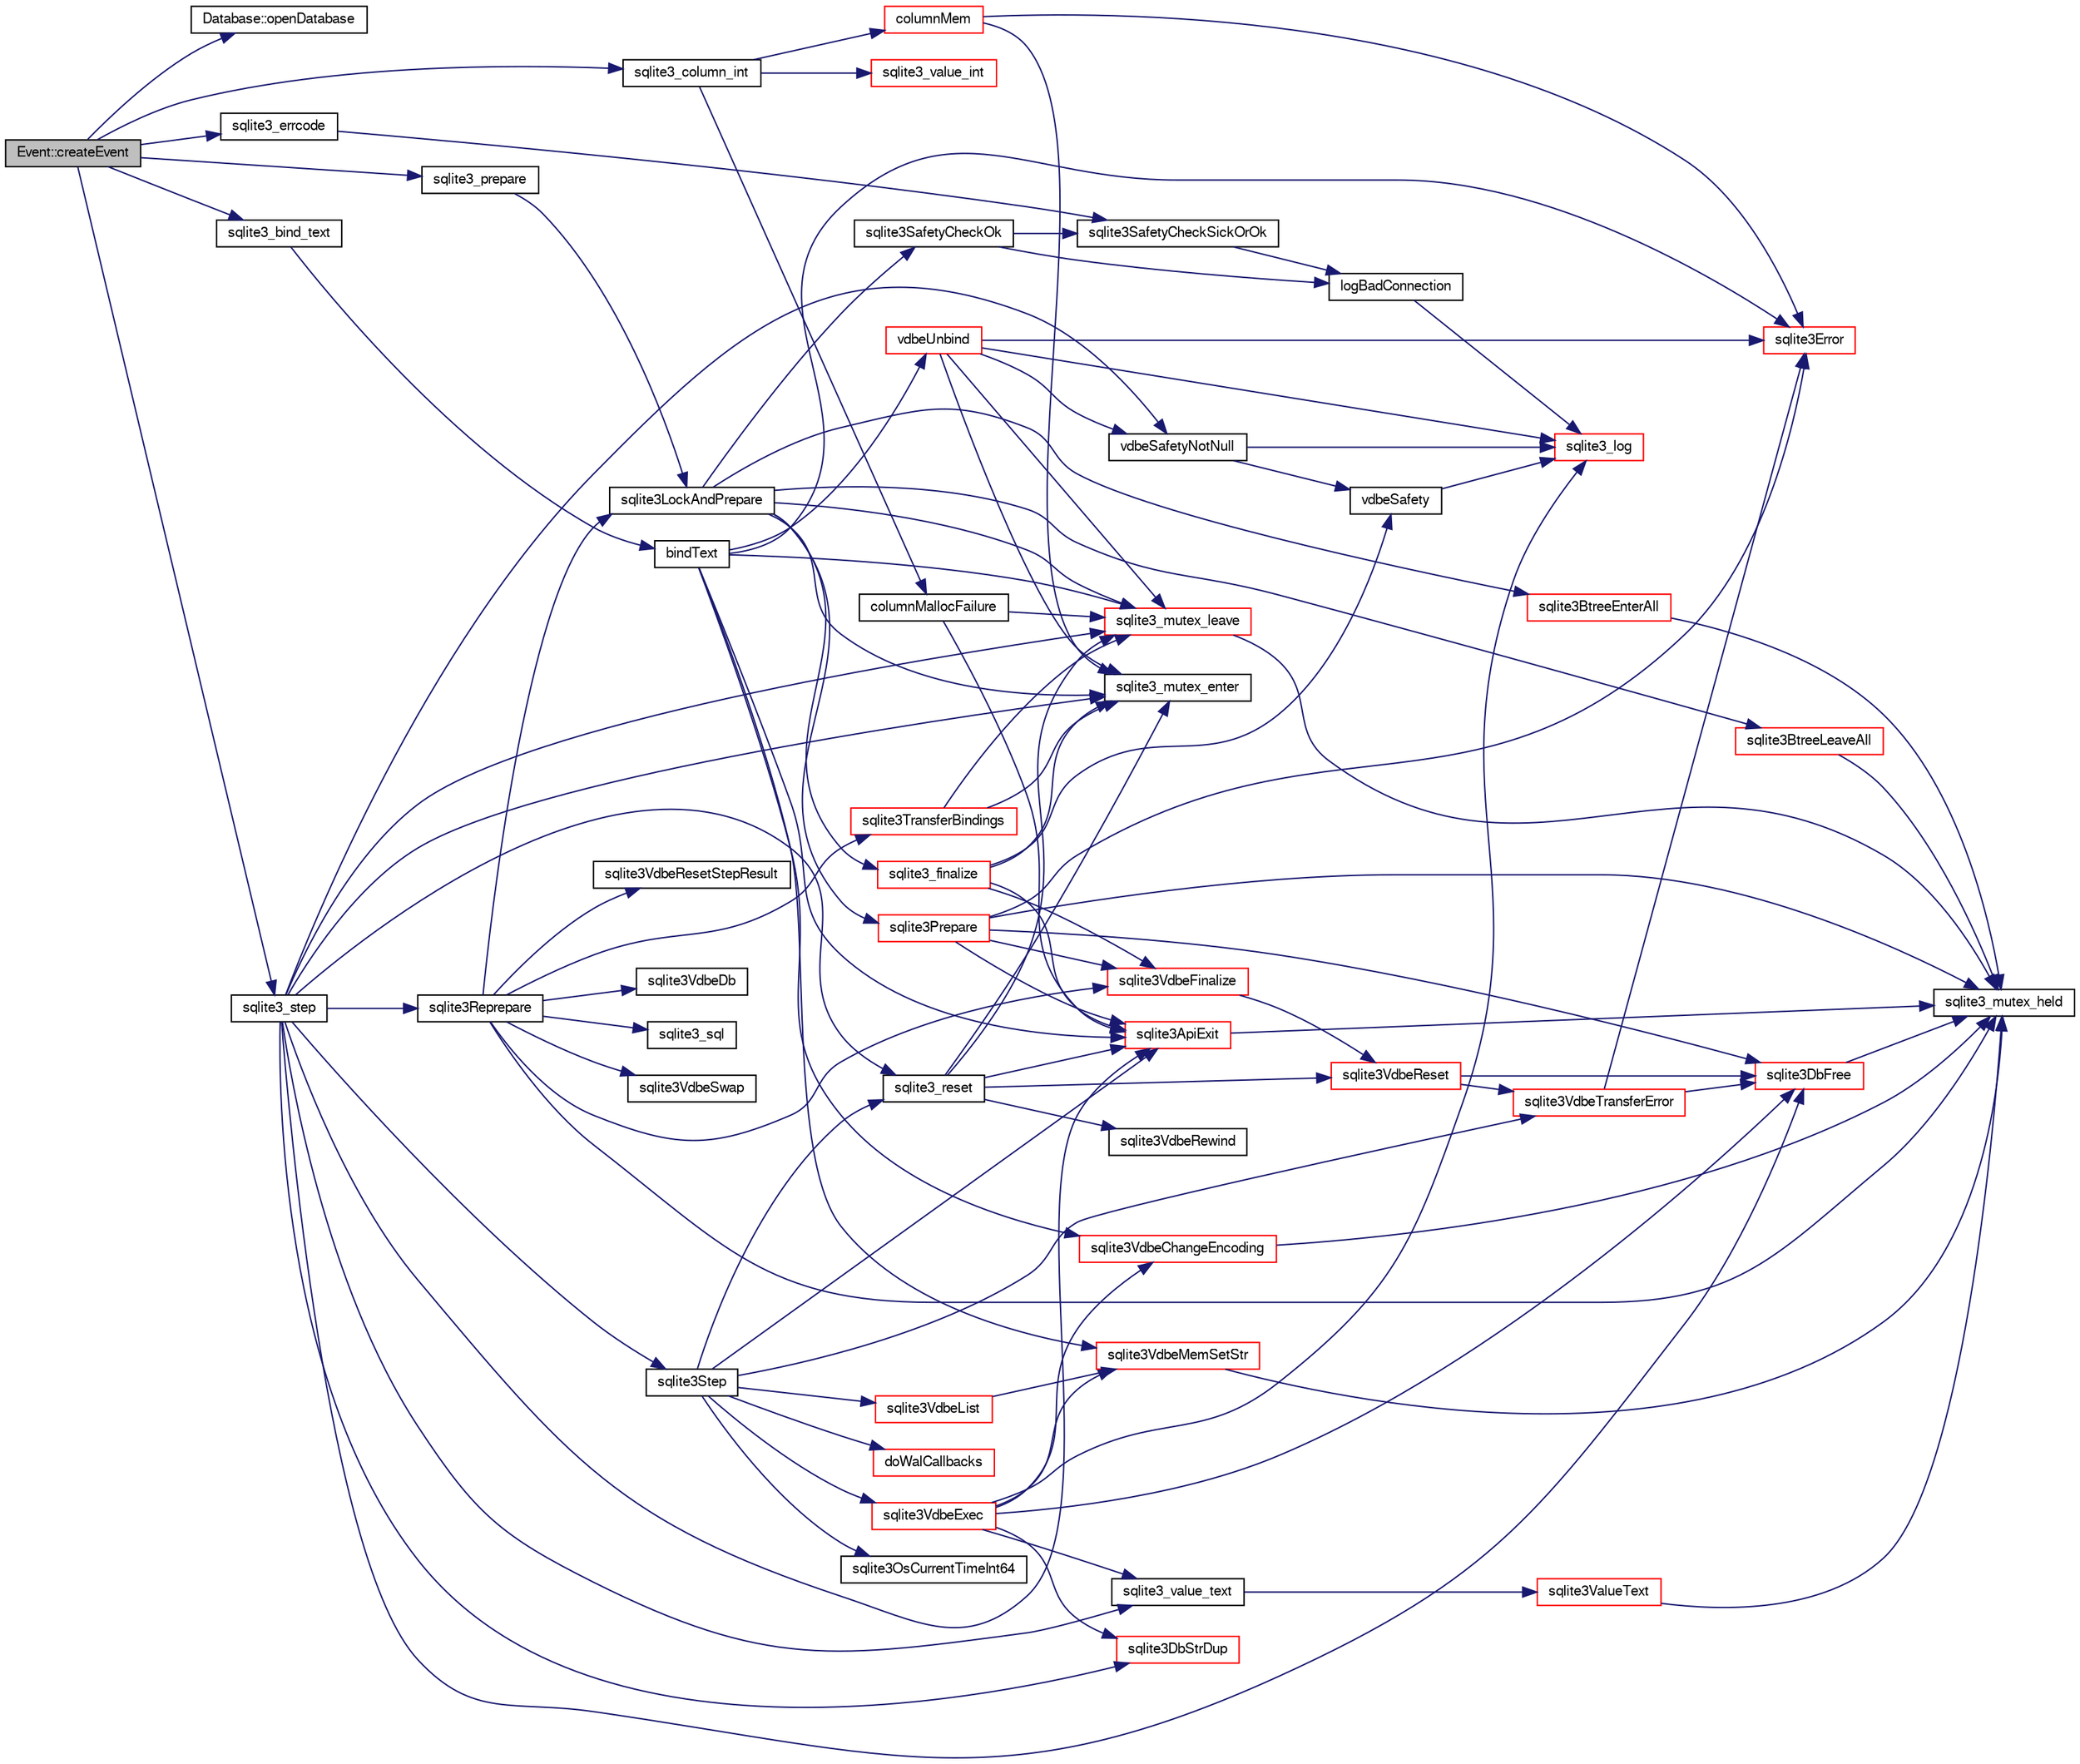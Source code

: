 digraph "Event::createEvent"
{
  edge [fontname="FreeSans",fontsize="10",labelfontname="FreeSans",labelfontsize="10"];
  node [fontname="FreeSans",fontsize="10",shape=record];
  rankdir="LR";
  Node2 [label="Event::createEvent",height=0.2,width=0.4,color="black", fillcolor="grey75", style="filled", fontcolor="black"];
  Node2 -> Node3 [color="midnightblue",fontsize="10",style="solid",fontname="FreeSans"];
  Node3 [label="Database::openDatabase",height=0.2,width=0.4,color="black", fillcolor="white", style="filled",URL="$classDatabase.html#aef36ad74d0bf64a091206dba2e27a54e"];
  Node2 -> Node4 [color="midnightblue",fontsize="10",style="solid",fontname="FreeSans"];
  Node4 [label="sqlite3_prepare",height=0.2,width=0.4,color="black", fillcolor="white", style="filled",URL="$sqlite3_8c.html#a8c39e7b9dbeff01f0a399b46d4b29f1c"];
  Node4 -> Node5 [color="midnightblue",fontsize="10",style="solid",fontname="FreeSans"];
  Node5 [label="sqlite3LockAndPrepare",height=0.2,width=0.4,color="black", fillcolor="white", style="filled",URL="$sqlite3_8c.html#a5db1ec5589aa2b02c6d979211a8789bd"];
  Node5 -> Node6 [color="midnightblue",fontsize="10",style="solid",fontname="FreeSans"];
  Node6 [label="sqlite3SafetyCheckOk",height=0.2,width=0.4,color="black", fillcolor="white", style="filled",URL="$sqlite3_8c.html#ab15308423296d719d75dca4c0ef182a7"];
  Node6 -> Node7 [color="midnightblue",fontsize="10",style="solid",fontname="FreeSans"];
  Node7 [label="logBadConnection",height=0.2,width=0.4,color="black", fillcolor="white", style="filled",URL="$sqlite3_8c.html#a8aa249fac852b22bb1227e2bc2921f11"];
  Node7 -> Node8 [color="midnightblue",fontsize="10",style="solid",fontname="FreeSans"];
  Node8 [label="sqlite3_log",height=0.2,width=0.4,color="red", fillcolor="white", style="filled",URL="$sqlite3_8c.html#a298c9699bf9c143662c6b1fec4b2dc3b"];
  Node6 -> Node290 [color="midnightblue",fontsize="10",style="solid",fontname="FreeSans"];
  Node290 [label="sqlite3SafetyCheckSickOrOk",height=0.2,width=0.4,color="black", fillcolor="white", style="filled",URL="$sqlite3_8c.html#ac1fff729aec147d9825a4930042a626b"];
  Node290 -> Node7 [color="midnightblue",fontsize="10",style="solid",fontname="FreeSans"];
  Node5 -> Node24 [color="midnightblue",fontsize="10",style="solid",fontname="FreeSans"];
  Node24 [label="sqlite3_mutex_enter",height=0.2,width=0.4,color="black", fillcolor="white", style="filled",URL="$sqlite3_8c.html#a1c12cde690bd89f104de5cbad12a6bf5"];
  Node5 -> Node291 [color="midnightblue",fontsize="10",style="solid",fontname="FreeSans"];
  Node291 [label="sqlite3BtreeEnterAll",height=0.2,width=0.4,color="red", fillcolor="white", style="filled",URL="$sqlite3_8c.html#a7e8c5e623a61d322d3622c3e6202d735"];
  Node291 -> Node18 [color="midnightblue",fontsize="10",style="solid",fontname="FreeSans"];
  Node18 [label="sqlite3_mutex_held",height=0.2,width=0.4,color="black", fillcolor="white", style="filled",URL="$sqlite3_8c.html#acf77da68932b6bc163c5e68547ecc3e7"];
  Node5 -> Node297 [color="midnightblue",fontsize="10",style="solid",fontname="FreeSans"];
  Node297 [label="sqlite3Prepare",height=0.2,width=0.4,color="red", fillcolor="white", style="filled",URL="$sqlite3_8c.html#acb25890858d0bf4b12eb7aae569f0c7b"];
  Node297 -> Node18 [color="midnightblue",fontsize="10",style="solid",fontname="FreeSans"];
  Node297 -> Node222 [color="midnightblue",fontsize="10",style="solid",fontname="FreeSans"];
  Node222 [label="sqlite3ApiExit",height=0.2,width=0.4,color="red", fillcolor="white", style="filled",URL="$sqlite3_8c.html#ae5a967ec6172298db98b6090bbd1dd9b"];
  Node222 -> Node18 [color="midnightblue",fontsize="10",style="solid",fontname="FreeSans"];
  Node297 -> Node17 [color="midnightblue",fontsize="10",style="solid",fontname="FreeSans"];
  Node17 [label="sqlite3DbFree",height=0.2,width=0.4,color="red", fillcolor="white", style="filled",URL="$sqlite3_8c.html#ac70ab821a6607b4a1b909582dc37a069"];
  Node17 -> Node18 [color="midnightblue",fontsize="10",style="solid",fontname="FreeSans"];
  Node297 -> Node842 [color="midnightblue",fontsize="10",style="solid",fontname="FreeSans"];
  Node842 [label="sqlite3VdbeFinalize",height=0.2,width=0.4,color="red", fillcolor="white", style="filled",URL="$sqlite3_8c.html#af81e0c8d03b71610d3a826469f67bbd4"];
  Node842 -> Node338 [color="midnightblue",fontsize="10",style="solid",fontname="FreeSans"];
  Node338 [label="sqlite3VdbeReset",height=0.2,width=0.4,color="red", fillcolor="white", style="filled",URL="$sqlite3_8c.html#a315a913742f7267f90d46d41446353b1"];
  Node338 -> Node636 [color="midnightblue",fontsize="10",style="solid",fontname="FreeSans"];
  Node636 [label="sqlite3VdbeTransferError",height=0.2,width=0.4,color="red", fillcolor="white", style="filled",URL="$sqlite3_8c.html#aaf4a567b51602bb6d7bb150e6c72de69"];
  Node636 -> Node224 [color="midnightblue",fontsize="10",style="solid",fontname="FreeSans"];
  Node224 [label="sqlite3Error",height=0.2,width=0.4,color="red", fillcolor="white", style="filled",URL="$sqlite3_8c.html#a4ba5e8be78db50d5538dcaa45bcf74d3"];
  Node636 -> Node17 [color="midnightblue",fontsize="10",style="solid",fontname="FreeSans"];
  Node338 -> Node17 [color="midnightblue",fontsize="10",style="solid",fontname="FreeSans"];
  Node297 -> Node224 [color="midnightblue",fontsize="10",style="solid",fontname="FreeSans"];
  Node5 -> Node854 [color="midnightblue",fontsize="10",style="solid",fontname="FreeSans"];
  Node854 [label="sqlite3_finalize",height=0.2,width=0.4,color="red", fillcolor="white", style="filled",URL="$sqlite3_8c.html#a801195c0f771d40bb4be1e40f3b88945"];
  Node854 -> Node335 [color="midnightblue",fontsize="10",style="solid",fontname="FreeSans"];
  Node335 [label="vdbeSafety",height=0.2,width=0.4,color="black", fillcolor="white", style="filled",URL="$sqlite3_8c.html#ad376f1aa66b2801fa8fb2fb134f370fd"];
  Node335 -> Node8 [color="midnightblue",fontsize="10",style="solid",fontname="FreeSans"];
  Node854 -> Node24 [color="midnightblue",fontsize="10",style="solid",fontname="FreeSans"];
  Node854 -> Node842 [color="midnightblue",fontsize="10",style="solid",fontname="FreeSans"];
  Node854 -> Node222 [color="midnightblue",fontsize="10",style="solid",fontname="FreeSans"];
  Node5 -> Node558 [color="midnightblue",fontsize="10",style="solid",fontname="FreeSans"];
  Node558 [label="sqlite3BtreeLeaveAll",height=0.2,width=0.4,color="red", fillcolor="white", style="filled",URL="$sqlite3_8c.html#a282e5f429eee8e0aebc7d18068ebccd2"];
  Node558 -> Node18 [color="midnightblue",fontsize="10",style="solid",fontname="FreeSans"];
  Node5 -> Node26 [color="midnightblue",fontsize="10",style="solid",fontname="FreeSans"];
  Node26 [label="sqlite3_mutex_leave",height=0.2,width=0.4,color="red", fillcolor="white", style="filled",URL="$sqlite3_8c.html#a5838d235601dbd3c1fa993555c6bcc93"];
  Node26 -> Node18 [color="midnightblue",fontsize="10",style="solid",fontname="FreeSans"];
  Node2 -> Node903 [color="midnightblue",fontsize="10",style="solid",fontname="FreeSans"];
  Node903 [label="sqlite3_errcode",height=0.2,width=0.4,color="black", fillcolor="white", style="filled",URL="$sqlite3_8c.html#a79bd13f5c8b7a6ccc6fd76fc7fc2104c"];
  Node903 -> Node290 [color="midnightblue",fontsize="10",style="solid",fontname="FreeSans"];
  Node2 -> Node958 [color="midnightblue",fontsize="10",style="solid",fontname="FreeSans"];
  Node958 [label="sqlite3_bind_text",height=0.2,width=0.4,color="black", fillcolor="white", style="filled",URL="$sqlite3_8c.html#a7f416198db2464a6c96a4ef679d19b1f"];
  Node958 -> Node959 [color="midnightblue",fontsize="10",style="solid",fontname="FreeSans"];
  Node959 [label="bindText",height=0.2,width=0.4,color="black", fillcolor="white", style="filled",URL="$sqlite3_8c.html#acdec2c68ea6b14a08bcfea9cfd32b2f2"];
  Node959 -> Node960 [color="midnightblue",fontsize="10",style="solid",fontname="FreeSans"];
  Node960 [label="vdbeUnbind",height=0.2,width=0.4,color="red", fillcolor="white", style="filled",URL="$sqlite3_8c.html#ae3ca3d8a878660305a0efd0c73c9f064"];
  Node960 -> Node334 [color="midnightblue",fontsize="10",style="solid",fontname="FreeSans"];
  Node334 [label="vdbeSafetyNotNull",height=0.2,width=0.4,color="black", fillcolor="white", style="filled",URL="$sqlite3_8c.html#a018448275e86f09d8af8033cec4cafdf"];
  Node334 -> Node8 [color="midnightblue",fontsize="10",style="solid",fontname="FreeSans"];
  Node334 -> Node335 [color="midnightblue",fontsize="10",style="solid",fontname="FreeSans"];
  Node960 -> Node24 [color="midnightblue",fontsize="10",style="solid",fontname="FreeSans"];
  Node960 -> Node224 [color="midnightblue",fontsize="10",style="solid",fontname="FreeSans"];
  Node960 -> Node26 [color="midnightblue",fontsize="10",style="solid",fontname="FreeSans"];
  Node960 -> Node8 [color="midnightblue",fontsize="10",style="solid",fontname="FreeSans"];
  Node959 -> Node126 [color="midnightblue",fontsize="10",style="solid",fontname="FreeSans"];
  Node126 [label="sqlite3VdbeMemSetStr",height=0.2,width=0.4,color="red", fillcolor="white", style="filled",URL="$sqlite3_8c.html#a9697bec7c3b512483638ea3646191d7d"];
  Node126 -> Node18 [color="midnightblue",fontsize="10",style="solid",fontname="FreeSans"];
  Node959 -> Node109 [color="midnightblue",fontsize="10",style="solid",fontname="FreeSans"];
  Node109 [label="sqlite3VdbeChangeEncoding",height=0.2,width=0.4,color="red", fillcolor="white", style="filled",URL="$sqlite3_8c.html#aa7cf8e488bf8cf9ec18528f52a40de31"];
  Node109 -> Node18 [color="midnightblue",fontsize="10",style="solid",fontname="FreeSans"];
  Node959 -> Node224 [color="midnightblue",fontsize="10",style="solid",fontname="FreeSans"];
  Node959 -> Node222 [color="midnightblue",fontsize="10",style="solid",fontname="FreeSans"];
  Node959 -> Node26 [color="midnightblue",fontsize="10",style="solid",fontname="FreeSans"];
  Node2 -> Node333 [color="midnightblue",fontsize="10",style="solid",fontname="FreeSans"];
  Node333 [label="sqlite3_step",height=0.2,width=0.4,color="black", fillcolor="white", style="filled",URL="$sqlite3_8c.html#ac1e491ce36b7471eb28387f7d3c74334"];
  Node333 -> Node334 [color="midnightblue",fontsize="10",style="solid",fontname="FreeSans"];
  Node333 -> Node24 [color="midnightblue",fontsize="10",style="solid",fontname="FreeSans"];
  Node333 -> Node336 [color="midnightblue",fontsize="10",style="solid",fontname="FreeSans"];
  Node336 [label="sqlite3Step",height=0.2,width=0.4,color="black", fillcolor="white", style="filled",URL="$sqlite3_8c.html#a3f2872e873e2758a4beedad1d5113554"];
  Node336 -> Node337 [color="midnightblue",fontsize="10",style="solid",fontname="FreeSans"];
  Node337 [label="sqlite3_reset",height=0.2,width=0.4,color="black", fillcolor="white", style="filled",URL="$sqlite3_8c.html#a758efebc2e95694959ab0e74b397984c"];
  Node337 -> Node24 [color="midnightblue",fontsize="10",style="solid",fontname="FreeSans"];
  Node337 -> Node338 [color="midnightblue",fontsize="10",style="solid",fontname="FreeSans"];
  Node337 -> Node641 [color="midnightblue",fontsize="10",style="solid",fontname="FreeSans"];
  Node641 [label="sqlite3VdbeRewind",height=0.2,width=0.4,color="black", fillcolor="white", style="filled",URL="$sqlite3_8c.html#ac2109d6ef272c796bd8881a430bc1052"];
  Node337 -> Node222 [color="midnightblue",fontsize="10",style="solid",fontname="FreeSans"];
  Node337 -> Node26 [color="midnightblue",fontsize="10",style="solid",fontname="FreeSans"];
  Node336 -> Node246 [color="midnightblue",fontsize="10",style="solid",fontname="FreeSans"];
  Node246 [label="sqlite3OsCurrentTimeInt64",height=0.2,width=0.4,color="black", fillcolor="white", style="filled",URL="$sqlite3_8c.html#a8fba11754c83b89782ef18af266f5ec2"];
  Node336 -> Node642 [color="midnightblue",fontsize="10",style="solid",fontname="FreeSans"];
  Node642 [label="sqlite3VdbeList",height=0.2,width=0.4,color="red", fillcolor="white", style="filled",URL="$sqlite3_8c.html#a61f5dfb765135a9982025bab8944f7fd"];
  Node642 -> Node126 [color="midnightblue",fontsize="10",style="solid",fontname="FreeSans"];
  Node336 -> Node644 [color="midnightblue",fontsize="10",style="solid",fontname="FreeSans"];
  Node644 [label="sqlite3VdbeExec",height=0.2,width=0.4,color="red", fillcolor="white", style="filled",URL="$sqlite3_8c.html#a8ce40a614bdc56719c4d642b1e4dfb21"];
  Node644 -> Node8 [color="midnightblue",fontsize="10",style="solid",fontname="FreeSans"];
  Node644 -> Node126 [color="midnightblue",fontsize="10",style="solid",fontname="FreeSans"];
  Node644 -> Node109 [color="midnightblue",fontsize="10",style="solid",fontname="FreeSans"];
  Node644 -> Node17 [color="midnightblue",fontsize="10",style="solid",fontname="FreeSans"];
  Node644 -> Node99 [color="midnightblue",fontsize="10",style="solid",fontname="FreeSans"];
  Node99 [label="sqlite3_value_text",height=0.2,width=0.4,color="black", fillcolor="white", style="filled",URL="$sqlite3_8c.html#aef2ace3239e6dd59c74110faa70f8171"];
  Node99 -> Node100 [color="midnightblue",fontsize="10",style="solid",fontname="FreeSans"];
  Node100 [label="sqlite3ValueText",height=0.2,width=0.4,color="red", fillcolor="white", style="filled",URL="$sqlite3_8c.html#ad567a94e52d1adf81f4857fdba00a59b"];
  Node100 -> Node18 [color="midnightblue",fontsize="10",style="solid",fontname="FreeSans"];
  Node644 -> Node569 [color="midnightblue",fontsize="10",style="solid",fontname="FreeSans"];
  Node569 [label="sqlite3DbStrDup",height=0.2,width=0.4,color="red", fillcolor="white", style="filled",URL="$sqlite3_8c.html#a0ec4772ee6de7316ecd1e6cabb1beeef"];
  Node336 -> Node936 [color="midnightblue",fontsize="10",style="solid",fontname="FreeSans"];
  Node936 [label="doWalCallbacks",height=0.2,width=0.4,color="red", fillcolor="white", style="filled",URL="$sqlite3_8c.html#a001bcb6c83dac39b83d3a95e1f6194d1"];
  Node336 -> Node222 [color="midnightblue",fontsize="10",style="solid",fontname="FreeSans"];
  Node336 -> Node636 [color="midnightblue",fontsize="10",style="solid",fontname="FreeSans"];
  Node333 -> Node939 [color="midnightblue",fontsize="10",style="solid",fontname="FreeSans"];
  Node939 [label="sqlite3Reprepare",height=0.2,width=0.4,color="black", fillcolor="white", style="filled",URL="$sqlite3_8c.html#a7e2f7299cc947d07e782f6ac561fa937"];
  Node939 -> Node18 [color="midnightblue",fontsize="10",style="solid",fontname="FreeSans"];
  Node939 -> Node940 [color="midnightblue",fontsize="10",style="solid",fontname="FreeSans"];
  Node940 [label="sqlite3VdbeDb",height=0.2,width=0.4,color="black", fillcolor="white", style="filled",URL="$sqlite3_8c.html#a6cb1b36e2823fc3eff25dc162f71f28b"];
  Node939 -> Node941 [color="midnightblue",fontsize="10",style="solid",fontname="FreeSans"];
  Node941 [label="sqlite3_sql",height=0.2,width=0.4,color="black", fillcolor="white", style="filled",URL="$sqlite3_8c.html#a5a8d6a88cd06c29ea28bfbdf85f2d4dc"];
  Node939 -> Node5 [color="midnightblue",fontsize="10",style="solid",fontname="FreeSans"];
  Node939 -> Node942 [color="midnightblue",fontsize="10",style="solid",fontname="FreeSans"];
  Node942 [label="sqlite3VdbeSwap",height=0.2,width=0.4,color="black", fillcolor="white", style="filled",URL="$sqlite3_8c.html#ae65b43cc845b600cd9c8bdead9843b28"];
  Node939 -> Node943 [color="midnightblue",fontsize="10",style="solid",fontname="FreeSans"];
  Node943 [label="sqlite3TransferBindings",height=0.2,width=0.4,color="red", fillcolor="white", style="filled",URL="$sqlite3_8c.html#a9158a497436de1e5aa7067e4daf18d8e"];
  Node943 -> Node24 [color="midnightblue",fontsize="10",style="solid",fontname="FreeSans"];
  Node943 -> Node26 [color="midnightblue",fontsize="10",style="solid",fontname="FreeSans"];
  Node939 -> Node944 [color="midnightblue",fontsize="10",style="solid",fontname="FreeSans"];
  Node944 [label="sqlite3VdbeResetStepResult",height=0.2,width=0.4,color="black", fillcolor="white", style="filled",URL="$sqlite3_8c.html#ad24b39129d843f753039e272999669a6"];
  Node939 -> Node842 [color="midnightblue",fontsize="10",style="solid",fontname="FreeSans"];
  Node333 -> Node337 [color="midnightblue",fontsize="10",style="solid",fontname="FreeSans"];
  Node333 -> Node99 [color="midnightblue",fontsize="10",style="solid",fontname="FreeSans"];
  Node333 -> Node17 [color="midnightblue",fontsize="10",style="solid",fontname="FreeSans"];
  Node333 -> Node569 [color="midnightblue",fontsize="10",style="solid",fontname="FreeSans"];
  Node333 -> Node222 [color="midnightblue",fontsize="10",style="solid",fontname="FreeSans"];
  Node333 -> Node26 [color="midnightblue",fontsize="10",style="solid",fontname="FreeSans"];
  Node2 -> Node945 [color="midnightblue",fontsize="10",style="solid",fontname="FreeSans"];
  Node945 [label="sqlite3_column_int",height=0.2,width=0.4,color="black", fillcolor="white", style="filled",URL="$sqlite3_8c.html#a6bd16f5b3266f473e37e8e3d4ebb4290"];
  Node945 -> Node155 [color="midnightblue",fontsize="10",style="solid",fontname="FreeSans"];
  Node155 [label="sqlite3_value_int",height=0.2,width=0.4,color="red", fillcolor="white", style="filled",URL="$sqlite3_8c.html#a5c6adf98772a341f3df5ccd5ff003245"];
  Node945 -> Node838 [color="midnightblue",fontsize="10",style="solid",fontname="FreeSans"];
  Node838 [label="columnMem",height=0.2,width=0.4,color="red", fillcolor="white", style="filled",URL="$sqlite3_8c.html#a3cff107b1379611ef486ef2f925eb129"];
  Node838 -> Node24 [color="midnightblue",fontsize="10",style="solid",fontname="FreeSans"];
  Node838 -> Node224 [color="midnightblue",fontsize="10",style="solid",fontname="FreeSans"];
  Node945 -> Node840 [color="midnightblue",fontsize="10",style="solid",fontname="FreeSans"];
  Node840 [label="columnMallocFailure",height=0.2,width=0.4,color="black", fillcolor="white", style="filled",URL="$sqlite3_8c.html#a63052778ce6eb1802597a006922a4044"];
  Node840 -> Node222 [color="midnightblue",fontsize="10",style="solid",fontname="FreeSans"];
  Node840 -> Node26 [color="midnightblue",fontsize="10",style="solid",fontname="FreeSans"];
}
